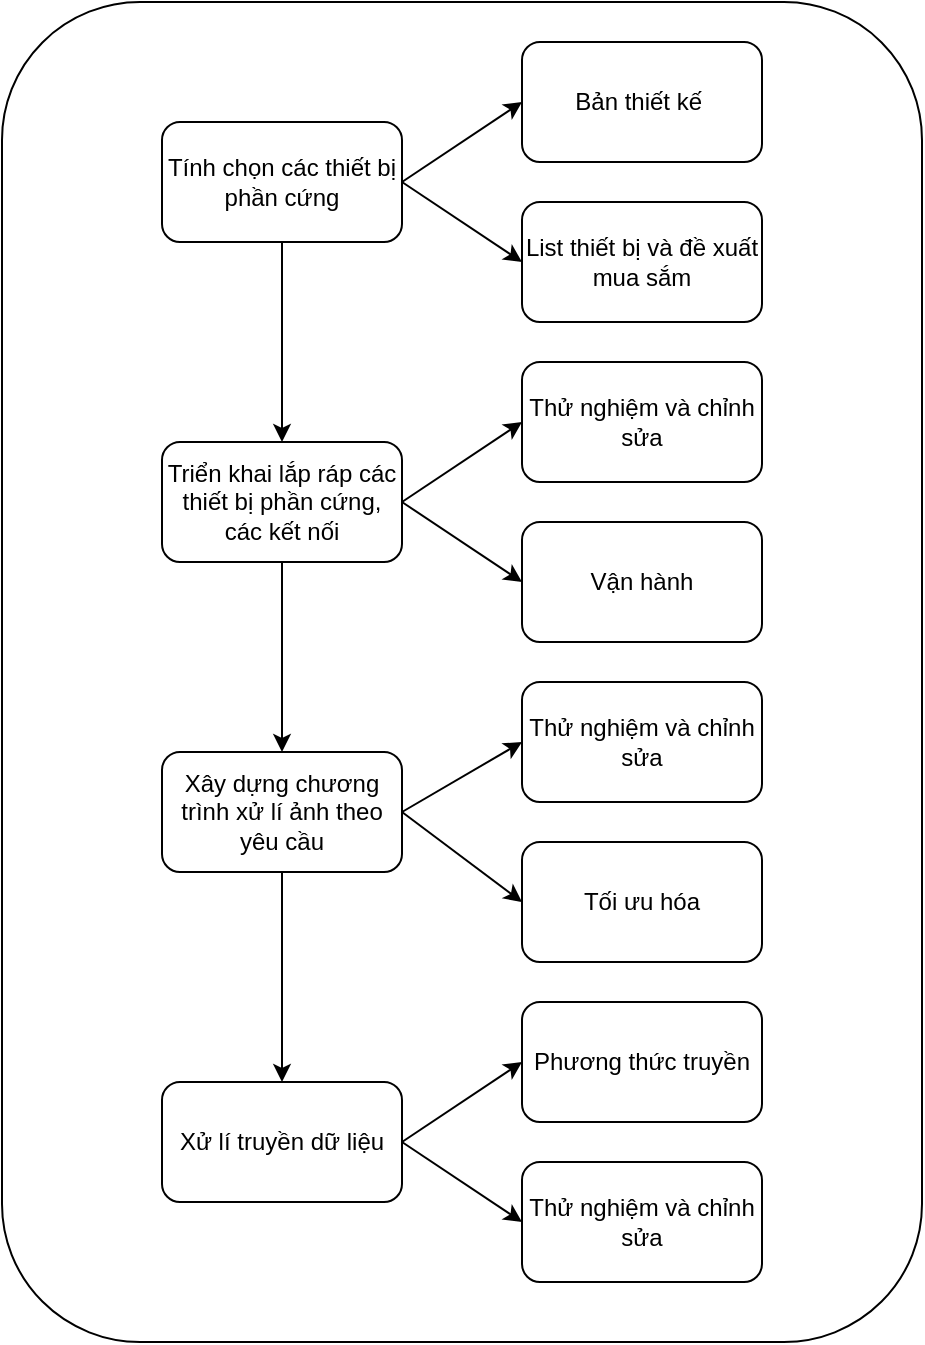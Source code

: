 <mxfile>
    <diagram id="LqXH0N71mO6sYlGgSF_H" name="Page-1">
        <mxGraphModel dx="778" dy="563" grid="1" gridSize="10" guides="1" tooltips="1" connect="1" arrows="1" fold="1" page="1" pageScale="1" pageWidth="850" pageHeight="1100" math="0" shadow="0">
            <root>
                <mxCell id="0"/>
                <mxCell id="1" parent="0"/>
                <mxCell id="2" value="" style="rounded=1;whiteSpace=wrap;html=1;" vertex="1" parent="1">
                    <mxGeometry x="90" y="30" width="460" height="670" as="geometry"/>
                </mxCell>
                <mxCell id="7" value="" style="edgeStyle=none;html=1;" edge="1" parent="1" source="3" target="4">
                    <mxGeometry relative="1" as="geometry"/>
                </mxCell>
                <mxCell id="13" style="edgeStyle=none;html=1;exitX=1;exitY=0.5;exitDx=0;exitDy=0;entryX=0;entryY=0.5;entryDx=0;entryDy=0;" edge="1" parent="1" source="3" target="10">
                    <mxGeometry relative="1" as="geometry"/>
                </mxCell>
                <mxCell id="15" style="edgeStyle=none;html=1;exitX=1;exitY=0.5;exitDx=0;exitDy=0;entryX=0;entryY=0.5;entryDx=0;entryDy=0;" edge="1" parent="1" source="3" target="11">
                    <mxGeometry relative="1" as="geometry"/>
                </mxCell>
                <mxCell id="3" value="Tính chọn các thiết bị phần cứng" style="rounded=1;whiteSpace=wrap;html=1;" vertex="1" parent="1">
                    <mxGeometry x="170" y="90" width="120" height="60" as="geometry"/>
                </mxCell>
                <mxCell id="8" value="" style="edgeStyle=none;html=1;" edge="1" parent="1" source="4" target="5">
                    <mxGeometry relative="1" as="geometry"/>
                </mxCell>
                <mxCell id="18" style="edgeStyle=none;html=1;exitX=1;exitY=0.5;exitDx=0;exitDy=0;entryX=0;entryY=0.5;entryDx=0;entryDy=0;" edge="1" parent="1" source="4" target="16">
                    <mxGeometry relative="1" as="geometry"/>
                </mxCell>
                <mxCell id="19" style="edgeStyle=none;html=1;exitX=1;exitY=0.5;exitDx=0;exitDy=0;entryX=0;entryY=0.5;entryDx=0;entryDy=0;" edge="1" parent="1" source="4" target="17">
                    <mxGeometry relative="1" as="geometry"/>
                </mxCell>
                <mxCell id="4" value="Triển khai lắp ráp các thiết bị phần cứng, các kết nối" style="rounded=1;whiteSpace=wrap;html=1;" vertex="1" parent="1">
                    <mxGeometry x="170" y="250" width="120" height="60" as="geometry"/>
                </mxCell>
                <mxCell id="9" value="" style="edgeStyle=none;html=1;" edge="1" parent="1" source="5" target="6">
                    <mxGeometry relative="1" as="geometry"/>
                </mxCell>
                <mxCell id="23" style="edgeStyle=none;html=1;exitX=1;exitY=0.5;exitDx=0;exitDy=0;entryX=0;entryY=0.5;entryDx=0;entryDy=0;" edge="1" parent="1" source="5" target="20">
                    <mxGeometry relative="1" as="geometry"/>
                </mxCell>
                <mxCell id="24" style="edgeStyle=none;html=1;exitX=1;exitY=0.5;exitDx=0;exitDy=0;entryX=0;entryY=0.5;entryDx=0;entryDy=0;" edge="1" parent="1" source="5" target="22">
                    <mxGeometry relative="1" as="geometry"/>
                </mxCell>
                <mxCell id="5" value="Xây dựng chương trình xử lí ảnh theo yêu cầu" style="rounded=1;whiteSpace=wrap;html=1;" vertex="1" parent="1">
                    <mxGeometry x="170" y="405" width="120" height="60" as="geometry"/>
                </mxCell>
                <mxCell id="28" style="edgeStyle=none;html=1;exitX=1;exitY=0.5;exitDx=0;exitDy=0;entryX=0;entryY=0.5;entryDx=0;entryDy=0;" edge="1" parent="1" source="6" target="25">
                    <mxGeometry relative="1" as="geometry"/>
                </mxCell>
                <mxCell id="29" style="edgeStyle=none;html=1;exitX=1;exitY=0.5;exitDx=0;exitDy=0;entryX=0;entryY=0.5;entryDx=0;entryDy=0;" edge="1" parent="1" source="6" target="27">
                    <mxGeometry relative="1" as="geometry"/>
                </mxCell>
                <mxCell id="6" value="Xử lí truyền dữ liệu" style="rounded=1;whiteSpace=wrap;html=1;" vertex="1" parent="1">
                    <mxGeometry x="170" y="570" width="120" height="60" as="geometry"/>
                </mxCell>
                <mxCell id="10" value="Bản thiết kế&amp;nbsp;" style="rounded=1;whiteSpace=wrap;html=1;" vertex="1" parent="1">
                    <mxGeometry x="350" y="50" width="120" height="60" as="geometry"/>
                </mxCell>
                <mxCell id="11" value="List thiết bị và đề xuất mua sắm" style="rounded=1;whiteSpace=wrap;html=1;" vertex="1" parent="1">
                    <mxGeometry x="350" y="130" width="120" height="60" as="geometry"/>
                </mxCell>
                <mxCell id="16" value="Thử nghiệm và chỉnh sửa" style="rounded=1;whiteSpace=wrap;html=1;" vertex="1" parent="1">
                    <mxGeometry x="350" y="210" width="120" height="60" as="geometry"/>
                </mxCell>
                <mxCell id="17" value="Vận hành" style="rounded=1;whiteSpace=wrap;html=1;" vertex="1" parent="1">
                    <mxGeometry x="350" y="290" width="120" height="60" as="geometry"/>
                </mxCell>
                <mxCell id="20" value="Thử nghiệm và chỉnh sửa" style="rounded=1;whiteSpace=wrap;html=1;" vertex="1" parent="1">
                    <mxGeometry x="350" y="370" width="120" height="60" as="geometry"/>
                </mxCell>
                <mxCell id="22" value="Tối ưu hóa" style="rounded=1;whiteSpace=wrap;html=1;" vertex="1" parent="1">
                    <mxGeometry x="350" y="450" width="120" height="60" as="geometry"/>
                </mxCell>
                <mxCell id="25" value="Phương thức truyền" style="rounded=1;whiteSpace=wrap;html=1;" vertex="1" parent="1">
                    <mxGeometry x="350" y="530" width="120" height="60" as="geometry"/>
                </mxCell>
                <mxCell id="27" value="Thử nghiệm và chỉnh sửa" style="rounded=1;whiteSpace=wrap;html=1;" vertex="1" parent="1">
                    <mxGeometry x="350" y="610" width="120" height="60" as="geometry"/>
                </mxCell>
            </root>
        </mxGraphModel>
    </diagram>
</mxfile>